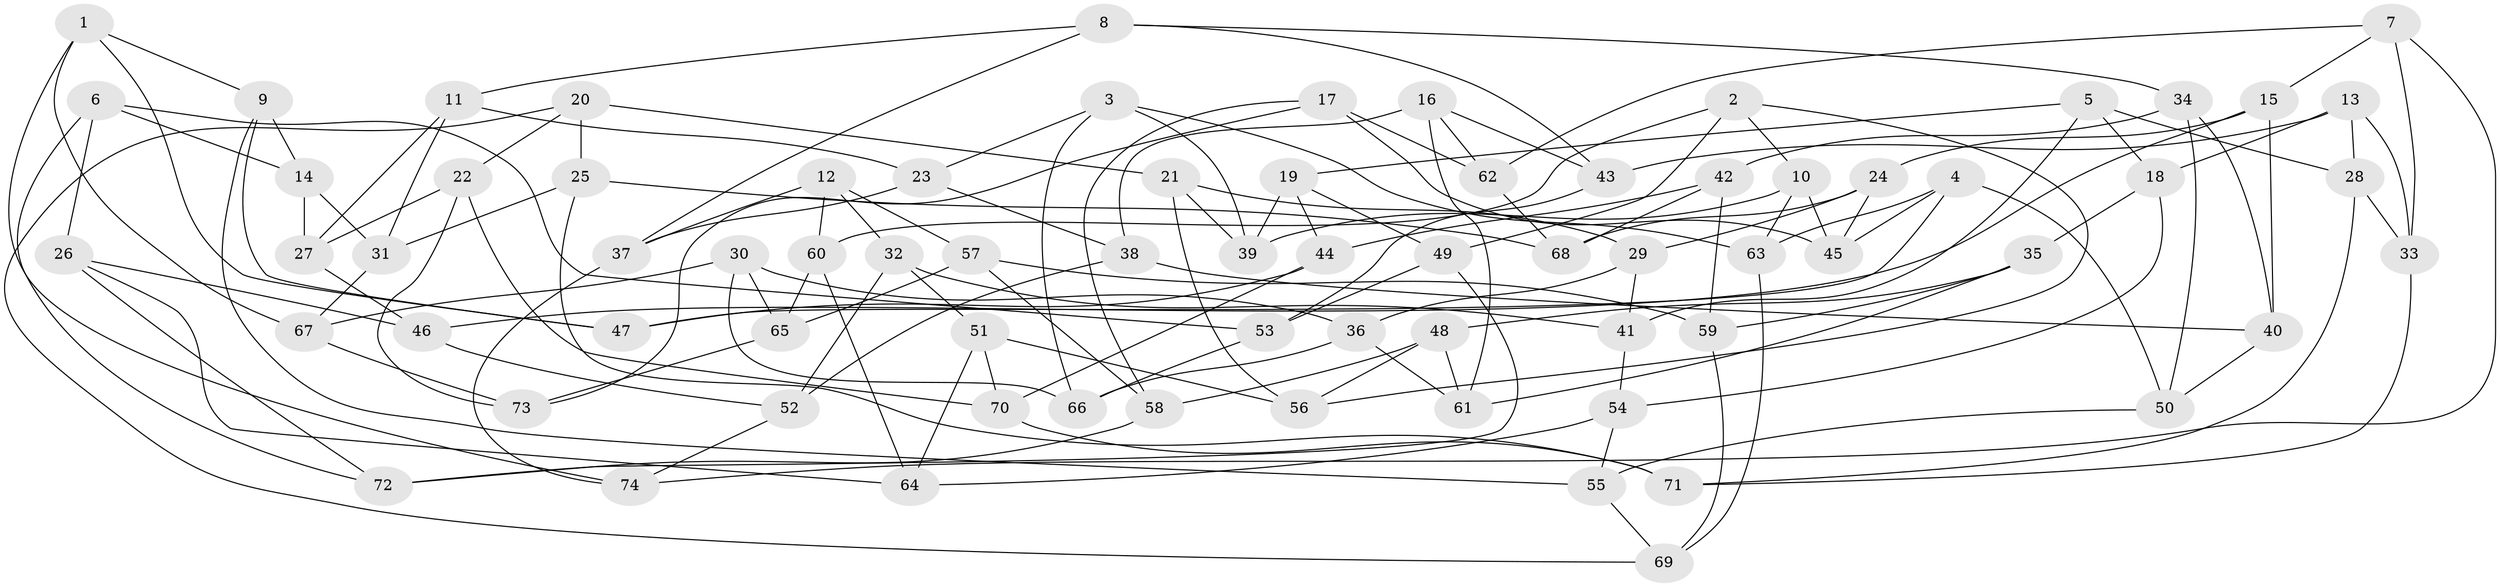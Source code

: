 // Generated by graph-tools (version 1.1) at 2025/11/02/27/25 16:11:47]
// undirected, 74 vertices, 148 edges
graph export_dot {
graph [start="1"]
  node [color=gray90,style=filled];
  1;
  2;
  3;
  4;
  5;
  6;
  7;
  8;
  9;
  10;
  11;
  12;
  13;
  14;
  15;
  16;
  17;
  18;
  19;
  20;
  21;
  22;
  23;
  24;
  25;
  26;
  27;
  28;
  29;
  30;
  31;
  32;
  33;
  34;
  35;
  36;
  37;
  38;
  39;
  40;
  41;
  42;
  43;
  44;
  45;
  46;
  47;
  48;
  49;
  50;
  51;
  52;
  53;
  54;
  55;
  56;
  57;
  58;
  59;
  60;
  61;
  62;
  63;
  64;
  65;
  66;
  67;
  68;
  69;
  70;
  71;
  72;
  73;
  74;
  1 -- 74;
  1 -- 47;
  1 -- 67;
  1 -- 9;
  2 -- 10;
  2 -- 49;
  2 -- 60;
  2 -- 56;
  3 -- 63;
  3 -- 66;
  3 -- 39;
  3 -- 23;
  4 -- 47;
  4 -- 50;
  4 -- 63;
  4 -- 45;
  5 -- 19;
  5 -- 18;
  5 -- 41;
  5 -- 28;
  6 -- 14;
  6 -- 53;
  6 -- 26;
  6 -- 72;
  7 -- 33;
  7 -- 15;
  7 -- 62;
  7 -- 74;
  8 -- 37;
  8 -- 43;
  8 -- 11;
  8 -- 34;
  9 -- 55;
  9 -- 47;
  9 -- 14;
  10 -- 63;
  10 -- 45;
  10 -- 39;
  11 -- 31;
  11 -- 27;
  11 -- 23;
  12 -- 60;
  12 -- 37;
  12 -- 57;
  12 -- 32;
  13 -- 33;
  13 -- 18;
  13 -- 28;
  13 -- 43;
  14 -- 27;
  14 -- 31;
  15 -- 40;
  15 -- 46;
  15 -- 24;
  16 -- 38;
  16 -- 43;
  16 -- 62;
  16 -- 61;
  17 -- 62;
  17 -- 58;
  17 -- 73;
  17 -- 45;
  18 -- 54;
  18 -- 35;
  19 -- 44;
  19 -- 49;
  19 -- 39;
  20 -- 25;
  20 -- 22;
  20 -- 69;
  20 -- 21;
  21 -- 39;
  21 -- 56;
  21 -- 29;
  22 -- 27;
  22 -- 70;
  22 -- 73;
  23 -- 37;
  23 -- 38;
  24 -- 29;
  24 -- 45;
  24 -- 68;
  25 -- 31;
  25 -- 71;
  25 -- 68;
  26 -- 46;
  26 -- 64;
  26 -- 72;
  27 -- 46;
  28 -- 33;
  28 -- 71;
  29 -- 36;
  29 -- 41;
  30 -- 65;
  30 -- 66;
  30 -- 36;
  30 -- 67;
  31 -- 67;
  32 -- 51;
  32 -- 52;
  32 -- 41;
  33 -- 71;
  34 -- 42;
  34 -- 40;
  34 -- 50;
  35 -- 59;
  35 -- 61;
  35 -- 48;
  36 -- 66;
  36 -- 61;
  37 -- 74;
  38 -- 52;
  38 -- 40;
  40 -- 50;
  41 -- 54;
  42 -- 68;
  42 -- 44;
  42 -- 59;
  43 -- 53;
  44 -- 47;
  44 -- 70;
  46 -- 52;
  48 -- 56;
  48 -- 58;
  48 -- 61;
  49 -- 53;
  49 -- 72;
  50 -- 55;
  51 -- 56;
  51 -- 70;
  51 -- 64;
  52 -- 74;
  53 -- 66;
  54 -- 64;
  54 -- 55;
  55 -- 69;
  57 -- 59;
  57 -- 58;
  57 -- 65;
  58 -- 72;
  59 -- 69;
  60 -- 65;
  60 -- 64;
  62 -- 68;
  63 -- 69;
  65 -- 73;
  67 -- 73;
  70 -- 71;
}
